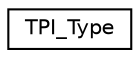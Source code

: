 digraph "Graphical Class Hierarchy"
{
 // LATEX_PDF_SIZE
  edge [fontname="Helvetica",fontsize="10",labelfontname="Helvetica",labelfontsize="10"];
  node [fontname="Helvetica",fontsize="10",shape=record];
  rankdir="LR";
  Node0 [label="TPI_Type",height=0.2,width=0.4,color="black", fillcolor="white", style="filled",URL="$structTPI__Type.html",tooltip="Structure type to access the Trace Port Interface Register (TPI)."];
}
